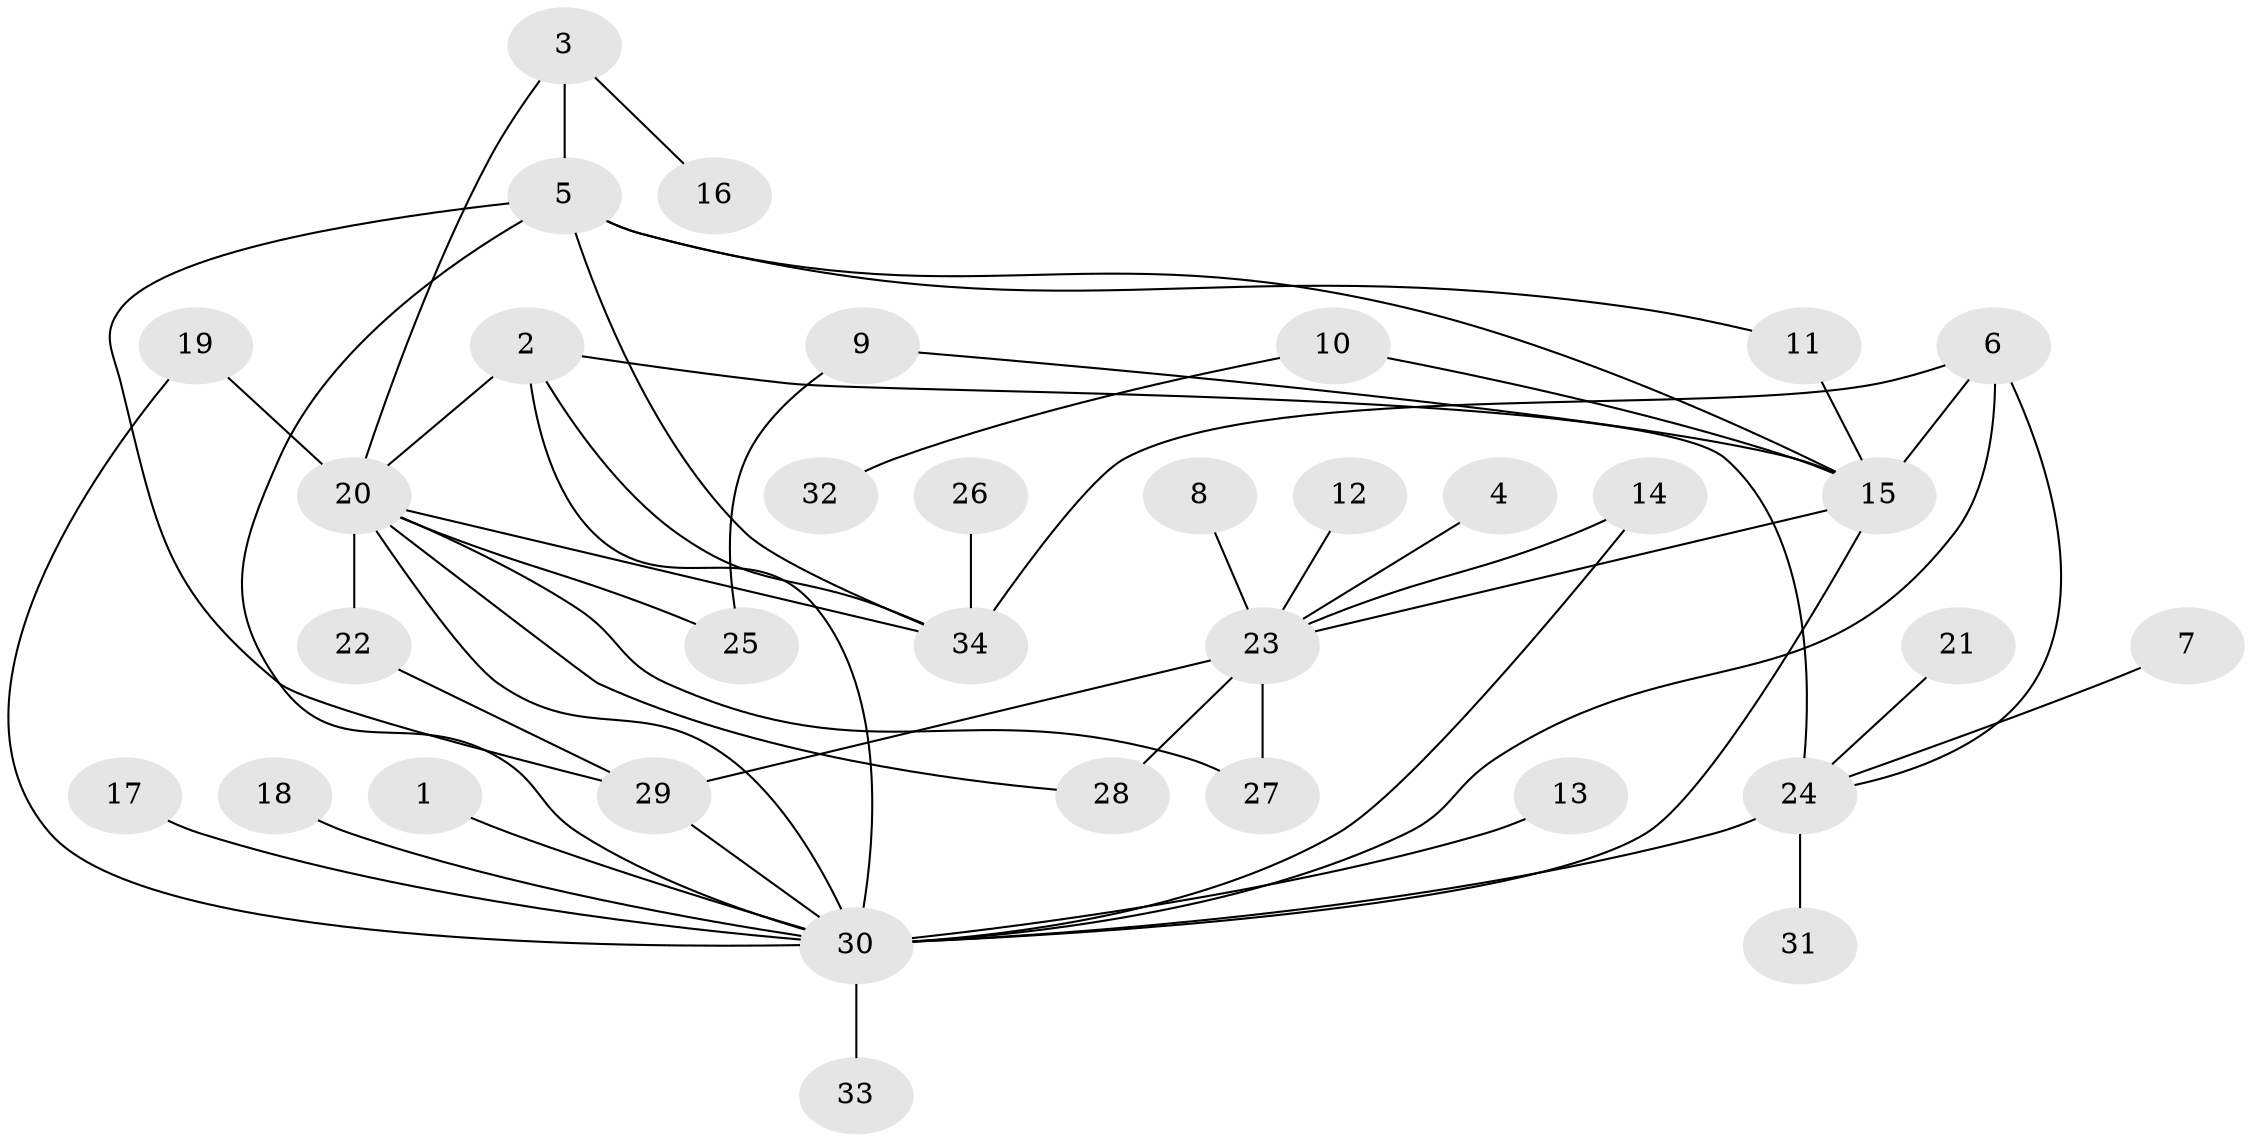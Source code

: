 // original degree distribution, {21: 0.014705882352941176, 1: 0.47058823529411764, 5: 0.04411764705882353, 8: 0.014705882352941176, 10: 0.014705882352941176, 11: 0.014705882352941176, 3: 0.17647058823529413, 4: 0.058823529411764705, 7: 0.014705882352941176, 12: 0.014705882352941176, 2: 0.14705882352941177, 6: 0.014705882352941176}
// Generated by graph-tools (version 1.1) at 2025/36/03/04/25 23:36:57]
// undirected, 34 vertices, 51 edges
graph export_dot {
  node [color=gray90,style=filled];
  1;
  2;
  3;
  4;
  5;
  6;
  7;
  8;
  9;
  10;
  11;
  12;
  13;
  14;
  15;
  16;
  17;
  18;
  19;
  20;
  21;
  22;
  23;
  24;
  25;
  26;
  27;
  28;
  29;
  30;
  31;
  32;
  33;
  34;
  1 -- 30 [weight=1.0];
  2 -- 20 [weight=1.0];
  2 -- 24 [weight=1.0];
  2 -- 30 [weight=1.0];
  2 -- 34 [weight=1.0];
  3 -- 5 [weight=1.0];
  3 -- 16 [weight=1.0];
  3 -- 20 [weight=1.0];
  4 -- 23 [weight=1.0];
  5 -- 11 [weight=1.0];
  5 -- 15 [weight=1.0];
  5 -- 29 [weight=1.0];
  5 -- 30 [weight=1.0];
  5 -- 34 [weight=1.0];
  6 -- 15 [weight=1.0];
  6 -- 24 [weight=2.0];
  6 -- 30 [weight=1.0];
  6 -- 34 [weight=1.0];
  7 -- 24 [weight=1.0];
  8 -- 23 [weight=1.0];
  9 -- 15 [weight=1.0];
  9 -- 25 [weight=1.0];
  10 -- 15 [weight=1.0];
  10 -- 32 [weight=1.0];
  11 -- 15 [weight=1.0];
  12 -- 23 [weight=1.0];
  13 -- 30 [weight=1.0];
  14 -- 23 [weight=1.0];
  14 -- 30 [weight=1.0];
  15 -- 23 [weight=2.0];
  15 -- 30 [weight=1.0];
  17 -- 30 [weight=1.0];
  18 -- 30 [weight=1.0];
  19 -- 20 [weight=1.0];
  19 -- 30 [weight=1.0];
  20 -- 22 [weight=1.0];
  20 -- 25 [weight=1.0];
  20 -- 27 [weight=1.0];
  20 -- 28 [weight=1.0];
  20 -- 30 [weight=1.0];
  20 -- 34 [weight=2.0];
  21 -- 24 [weight=1.0];
  22 -- 29 [weight=1.0];
  23 -- 27 [weight=2.0];
  23 -- 28 [weight=2.0];
  23 -- 29 [weight=1.0];
  24 -- 30 [weight=4.0];
  24 -- 31 [weight=1.0];
  26 -- 34 [weight=1.0];
  29 -- 30 [weight=2.0];
  30 -- 33 [weight=1.0];
}
